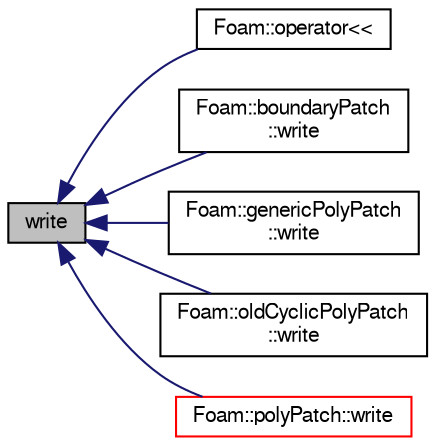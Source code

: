 digraph "write"
{
  bgcolor="transparent";
  edge [fontname="FreeSans",fontsize="10",labelfontname="FreeSans",labelfontsize="10"];
  node [fontname="FreeSans",fontsize="10",shape=record];
  rankdir="LR";
  Node1 [label="write",height=0.2,width=0.4,color="black", fillcolor="grey75", style="filled" fontcolor="black"];
  Node1 -> Node2 [dir="back",color="midnightblue",fontsize="10",style="solid",fontname="FreeSans"];
  Node2 [label="Foam::operator\<\<",height=0.2,width=0.4,color="black",URL="$a10237.html#afd43fa4b8f620dd82bfa7b0a602fa557"];
  Node1 -> Node3 [dir="back",color="midnightblue",fontsize="10",style="solid",fontname="FreeSans"];
  Node3 [label="Foam::boundaryPatch\l::write",height=0.2,width=0.4,color="black",URL="$a00143.html#a0941061ad5a26be83b4107d05750ace6",tooltip="Write dictionary. "];
  Node1 -> Node4 [dir="back",color="midnightblue",fontsize="10",style="solid",fontname="FreeSans"];
  Node4 [label="Foam::genericPolyPatch\l::write",height=0.2,width=0.4,color="black",URL="$a00891.html#a0941061ad5a26be83b4107d05750ace6",tooltip="Write the polyPatch data as a dictionary. "];
  Node1 -> Node5 [dir="back",color="midnightblue",fontsize="10",style="solid",fontname="FreeSans"];
  Node5 [label="Foam::oldCyclicPolyPatch\l::write",height=0.2,width=0.4,color="black",URL="$a01656.html#a0941061ad5a26be83b4107d05750ace6",tooltip="Write the polyPatch data as a dictionary. "];
  Node1 -> Node6 [dir="back",color="midnightblue",fontsize="10",style="solid",fontname="FreeSans"];
  Node6 [label="Foam::polyPatch::write",height=0.2,width=0.4,color="red",URL="$a01877.html#a0941061ad5a26be83b4107d05750ace6",tooltip="Write the polyPatch data as a dictionary. "];
}
